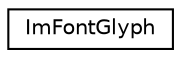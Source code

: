 digraph "Graphical Class Hierarchy"
{
  edge [fontname="Helvetica",fontsize="10",labelfontname="Helvetica",labelfontsize="10"];
  node [fontname="Helvetica",fontsize="10",shape=record];
  rankdir="LR";
  Node0 [label="ImFontGlyph",height=0.2,width=0.4,color="black", fillcolor="white", style="filled",URL="$structImFontGlyph.html"];
}
